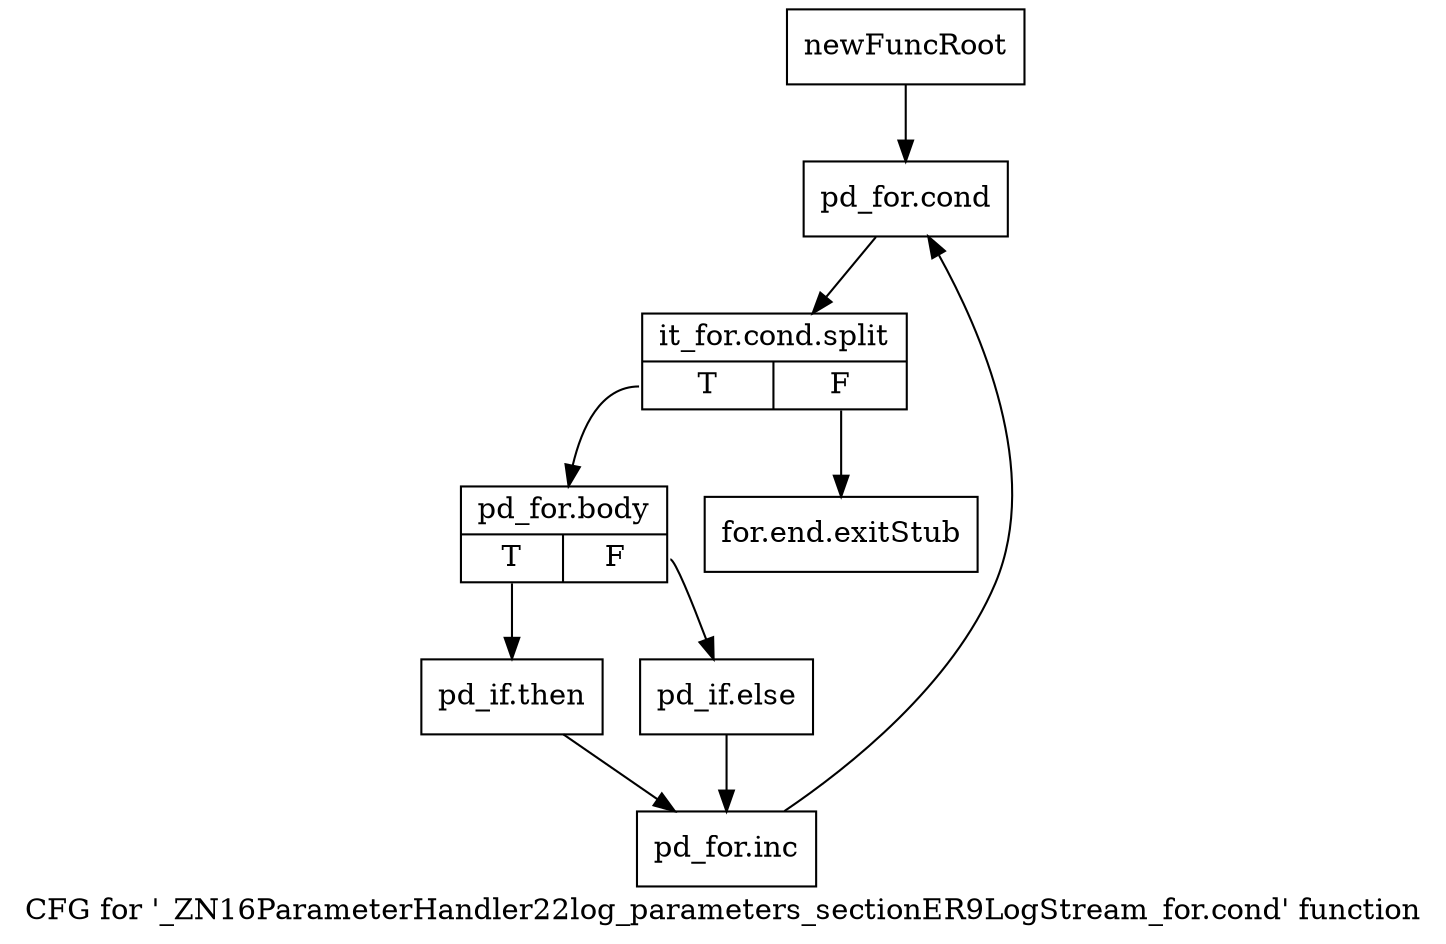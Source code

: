 digraph "CFG for '_ZN16ParameterHandler22log_parameters_sectionER9LogStream_for.cond' function" {
	label="CFG for '_ZN16ParameterHandler22log_parameters_sectionER9LogStream_for.cond' function";

	Node0x95bdec0 [shape=record,label="{newFuncRoot}"];
	Node0x95bdec0 -> Node0x95bdf60;
	Node0x95bdf10 [shape=record,label="{for.end.exitStub}"];
	Node0x95bdf60 [shape=record,label="{pd_for.cond}"];
	Node0x95bdf60 -> Node0xaae02e0;
	Node0xaae02e0 [shape=record,label="{it_for.cond.split|{<s0>T|<s1>F}}"];
	Node0xaae02e0:s0 -> Node0x95bdfb0;
	Node0xaae02e0:s1 -> Node0x95bdf10;
	Node0x95bdfb0 [shape=record,label="{pd_for.body|{<s0>T|<s1>F}}"];
	Node0x95bdfb0:s0 -> Node0x95be050;
	Node0x95bdfb0:s1 -> Node0x95be000;
	Node0x95be000 [shape=record,label="{pd_if.else}"];
	Node0x95be000 -> Node0x95be0a0;
	Node0x95be050 [shape=record,label="{pd_if.then}"];
	Node0x95be050 -> Node0x95be0a0;
	Node0x95be0a0 [shape=record,label="{pd_for.inc}"];
	Node0x95be0a0 -> Node0x95bdf60;
}

